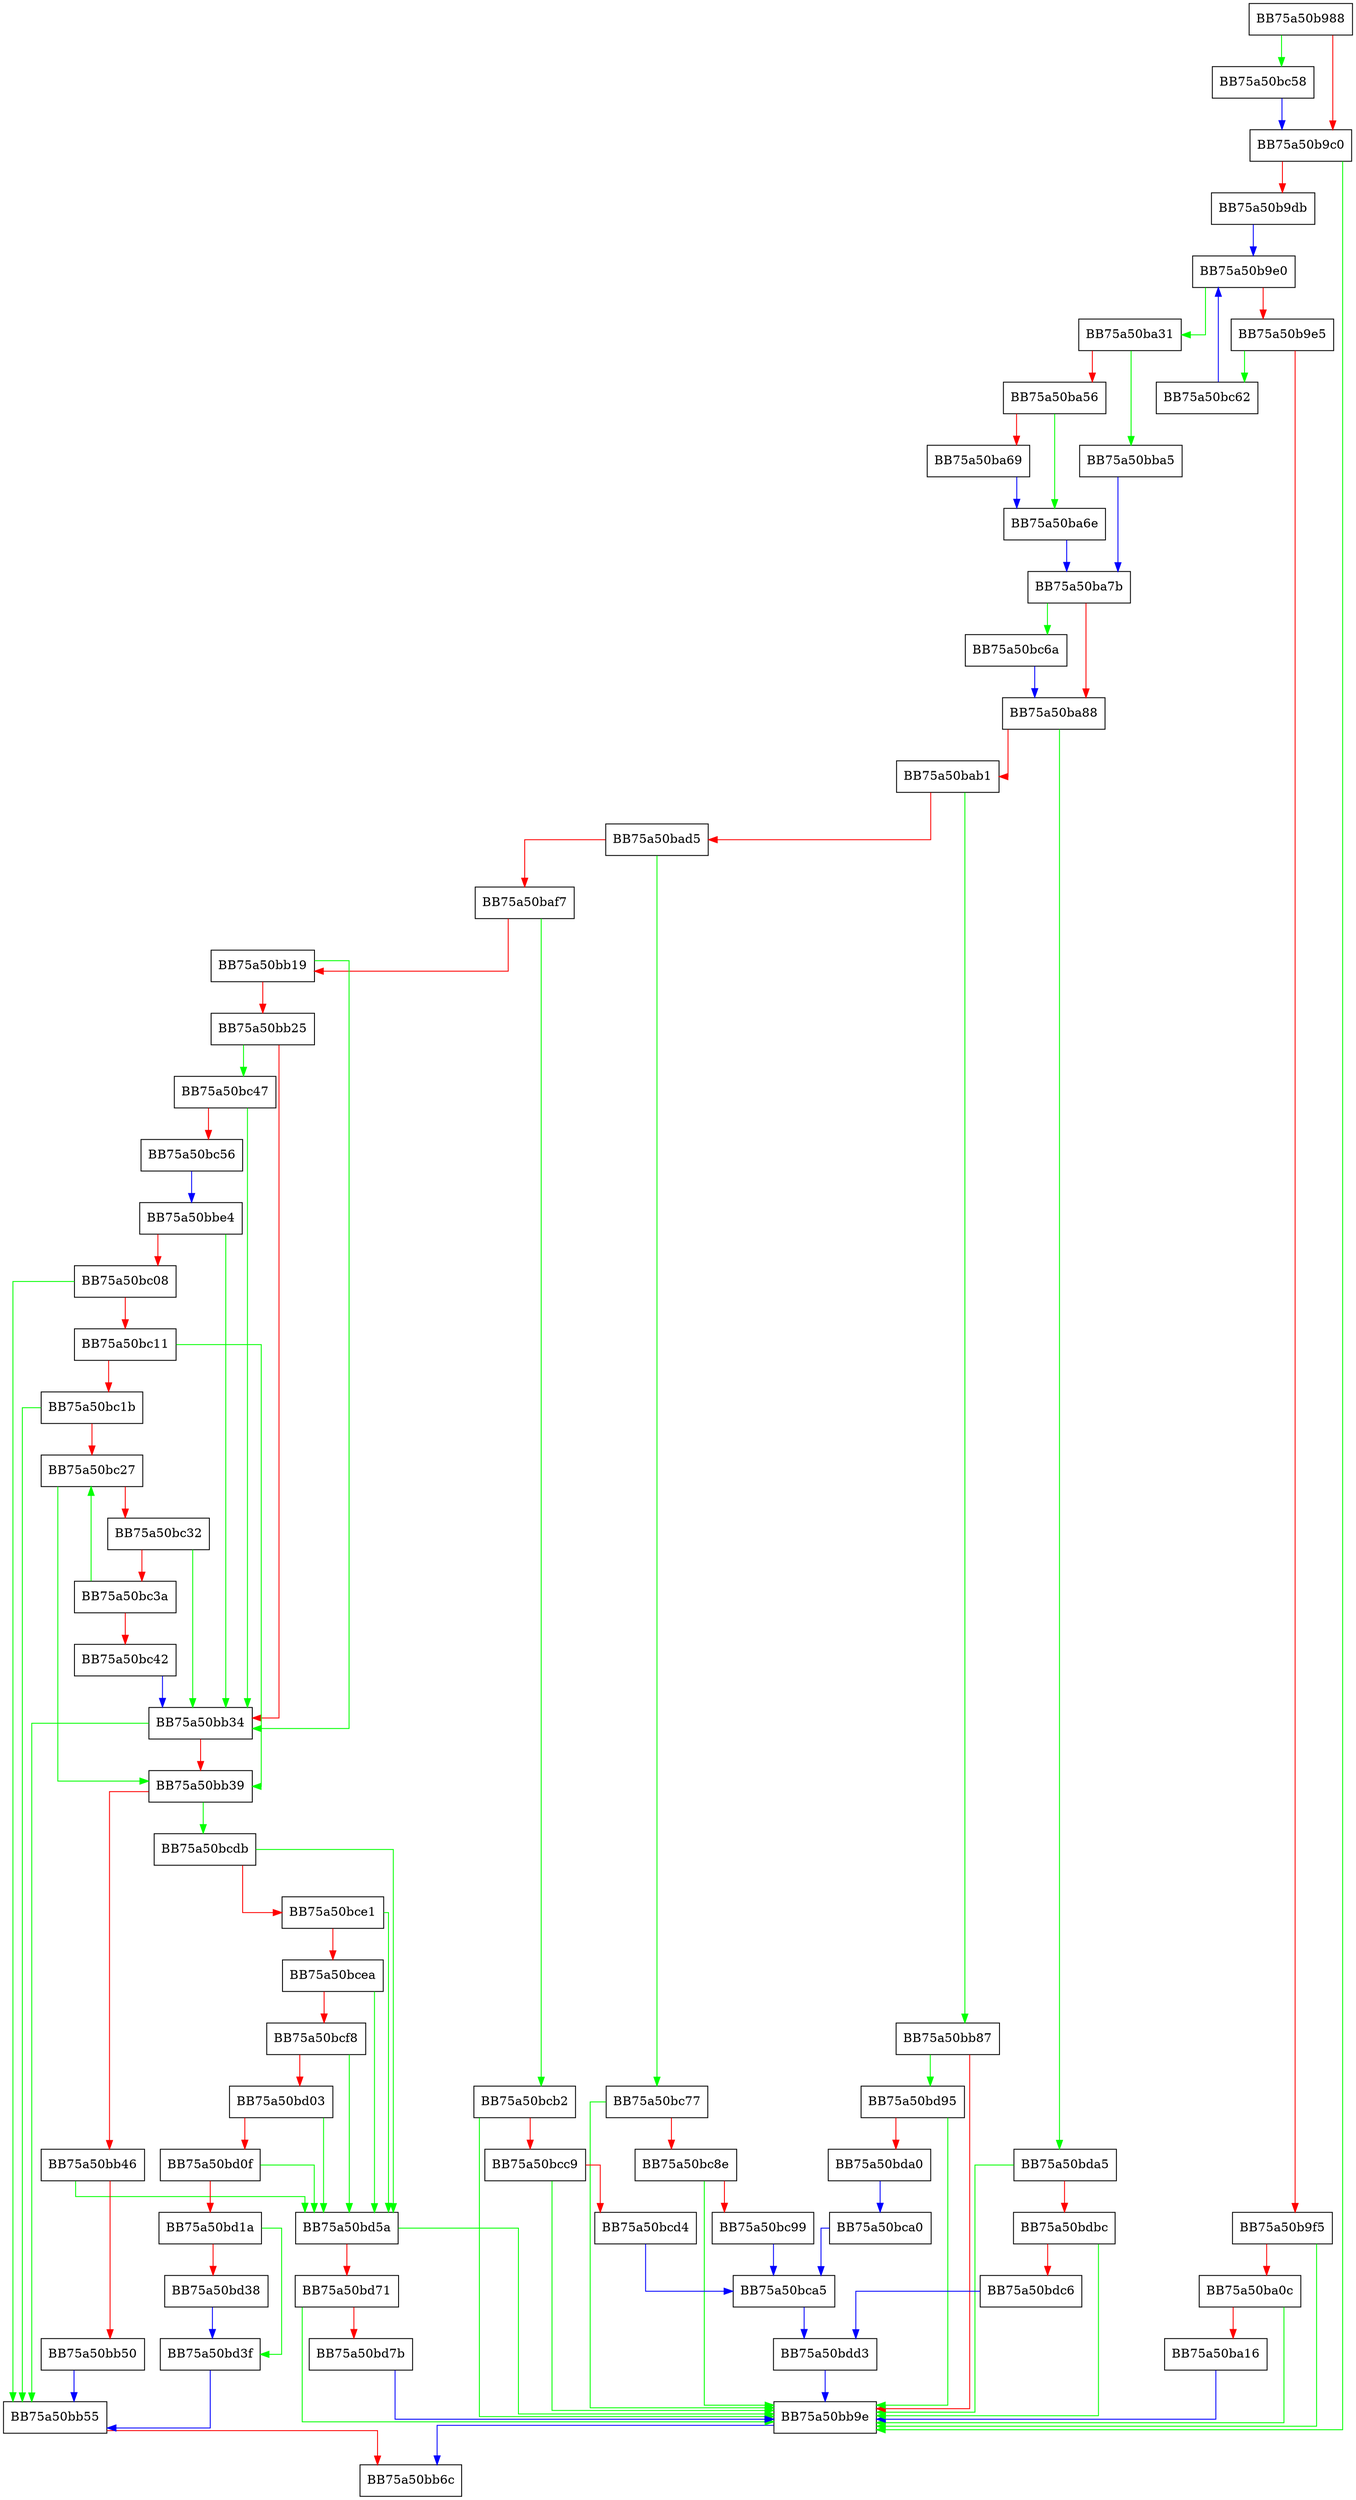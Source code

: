 digraph ParseBerTime {
  node [shape="box"];
  graph [splines=ortho];
  BB75a50b988 -> BB75a50bc58 [color="green"];
  BB75a50b988 -> BB75a50b9c0 [color="red"];
  BB75a50b9c0 -> BB75a50bb9e [color="green"];
  BB75a50b9c0 -> BB75a50b9db [color="red"];
  BB75a50b9db -> BB75a50b9e0 [color="blue"];
  BB75a50b9e0 -> BB75a50ba31 [color="green"];
  BB75a50b9e0 -> BB75a50b9e5 [color="red"];
  BB75a50b9e5 -> BB75a50bc62 [color="green"];
  BB75a50b9e5 -> BB75a50b9f5 [color="red"];
  BB75a50b9f5 -> BB75a50bb9e [color="green"];
  BB75a50b9f5 -> BB75a50ba0c [color="red"];
  BB75a50ba0c -> BB75a50bb9e [color="green"];
  BB75a50ba0c -> BB75a50ba16 [color="red"];
  BB75a50ba16 -> BB75a50bb9e [color="blue"];
  BB75a50ba31 -> BB75a50bba5 [color="green"];
  BB75a50ba31 -> BB75a50ba56 [color="red"];
  BB75a50ba56 -> BB75a50ba6e [color="green"];
  BB75a50ba56 -> BB75a50ba69 [color="red"];
  BB75a50ba69 -> BB75a50ba6e [color="blue"];
  BB75a50ba6e -> BB75a50ba7b [color="blue"];
  BB75a50ba7b -> BB75a50bc6a [color="green"];
  BB75a50ba7b -> BB75a50ba88 [color="red"];
  BB75a50ba88 -> BB75a50bda5 [color="green"];
  BB75a50ba88 -> BB75a50bab1 [color="red"];
  BB75a50bab1 -> BB75a50bb87 [color="green"];
  BB75a50bab1 -> BB75a50bad5 [color="red"];
  BB75a50bad5 -> BB75a50bc77 [color="green"];
  BB75a50bad5 -> BB75a50baf7 [color="red"];
  BB75a50baf7 -> BB75a50bcb2 [color="green"];
  BB75a50baf7 -> BB75a50bb19 [color="red"];
  BB75a50bb19 -> BB75a50bb34 [color="green"];
  BB75a50bb19 -> BB75a50bb25 [color="red"];
  BB75a50bb25 -> BB75a50bc47 [color="green"];
  BB75a50bb25 -> BB75a50bb34 [color="red"];
  BB75a50bb34 -> BB75a50bb55 [color="green"];
  BB75a50bb34 -> BB75a50bb39 [color="red"];
  BB75a50bb39 -> BB75a50bcdb [color="green"];
  BB75a50bb39 -> BB75a50bb46 [color="red"];
  BB75a50bb46 -> BB75a50bd5a [color="green"];
  BB75a50bb46 -> BB75a50bb50 [color="red"];
  BB75a50bb50 -> BB75a50bb55 [color="blue"];
  BB75a50bb55 -> BB75a50bb6c [color="red"];
  BB75a50bb87 -> BB75a50bd95 [color="green"];
  BB75a50bb87 -> BB75a50bb9e [color="red"];
  BB75a50bb9e -> BB75a50bb6c [color="blue"];
  BB75a50bba5 -> BB75a50ba7b [color="blue"];
  BB75a50bbe4 -> BB75a50bb34 [color="green"];
  BB75a50bbe4 -> BB75a50bc08 [color="red"];
  BB75a50bc08 -> BB75a50bb55 [color="green"];
  BB75a50bc08 -> BB75a50bc11 [color="red"];
  BB75a50bc11 -> BB75a50bb39 [color="green"];
  BB75a50bc11 -> BB75a50bc1b [color="red"];
  BB75a50bc1b -> BB75a50bb55 [color="green"];
  BB75a50bc1b -> BB75a50bc27 [color="red"];
  BB75a50bc27 -> BB75a50bb39 [color="green"];
  BB75a50bc27 -> BB75a50bc32 [color="red"];
  BB75a50bc32 -> BB75a50bb34 [color="green"];
  BB75a50bc32 -> BB75a50bc3a [color="red"];
  BB75a50bc3a -> BB75a50bc27 [color="green"];
  BB75a50bc3a -> BB75a50bc42 [color="red"];
  BB75a50bc42 -> BB75a50bb34 [color="blue"];
  BB75a50bc47 -> BB75a50bb34 [color="green"];
  BB75a50bc47 -> BB75a50bc56 [color="red"];
  BB75a50bc56 -> BB75a50bbe4 [color="blue"];
  BB75a50bc58 -> BB75a50b9c0 [color="blue"];
  BB75a50bc62 -> BB75a50b9e0 [color="blue"];
  BB75a50bc6a -> BB75a50ba88 [color="blue"];
  BB75a50bc77 -> BB75a50bb9e [color="green"];
  BB75a50bc77 -> BB75a50bc8e [color="red"];
  BB75a50bc8e -> BB75a50bb9e [color="green"];
  BB75a50bc8e -> BB75a50bc99 [color="red"];
  BB75a50bc99 -> BB75a50bca5 [color="blue"];
  BB75a50bca0 -> BB75a50bca5 [color="blue"];
  BB75a50bca5 -> BB75a50bdd3 [color="blue"];
  BB75a50bcb2 -> BB75a50bb9e [color="green"];
  BB75a50bcb2 -> BB75a50bcc9 [color="red"];
  BB75a50bcc9 -> BB75a50bb9e [color="green"];
  BB75a50bcc9 -> BB75a50bcd4 [color="red"];
  BB75a50bcd4 -> BB75a50bca5 [color="blue"];
  BB75a50bcdb -> BB75a50bd5a [color="green"];
  BB75a50bcdb -> BB75a50bce1 [color="red"];
  BB75a50bce1 -> BB75a50bd5a [color="green"];
  BB75a50bce1 -> BB75a50bcea [color="red"];
  BB75a50bcea -> BB75a50bd5a [color="green"];
  BB75a50bcea -> BB75a50bcf8 [color="red"];
  BB75a50bcf8 -> BB75a50bd5a [color="green"];
  BB75a50bcf8 -> BB75a50bd03 [color="red"];
  BB75a50bd03 -> BB75a50bd5a [color="green"];
  BB75a50bd03 -> BB75a50bd0f [color="red"];
  BB75a50bd0f -> BB75a50bd5a [color="green"];
  BB75a50bd0f -> BB75a50bd1a [color="red"];
  BB75a50bd1a -> BB75a50bd3f [color="green"];
  BB75a50bd1a -> BB75a50bd38 [color="red"];
  BB75a50bd38 -> BB75a50bd3f [color="blue"];
  BB75a50bd3f -> BB75a50bb55 [color="blue"];
  BB75a50bd5a -> BB75a50bb9e [color="green"];
  BB75a50bd5a -> BB75a50bd71 [color="red"];
  BB75a50bd71 -> BB75a50bb9e [color="green"];
  BB75a50bd71 -> BB75a50bd7b [color="red"];
  BB75a50bd7b -> BB75a50bb9e [color="blue"];
  BB75a50bd95 -> BB75a50bb9e [color="green"];
  BB75a50bd95 -> BB75a50bda0 [color="red"];
  BB75a50bda0 -> BB75a50bca0 [color="blue"];
  BB75a50bda5 -> BB75a50bb9e [color="green"];
  BB75a50bda5 -> BB75a50bdbc [color="red"];
  BB75a50bdbc -> BB75a50bb9e [color="green"];
  BB75a50bdbc -> BB75a50bdc6 [color="red"];
  BB75a50bdc6 -> BB75a50bdd3 [color="blue"];
  BB75a50bdd3 -> BB75a50bb9e [color="blue"];
}